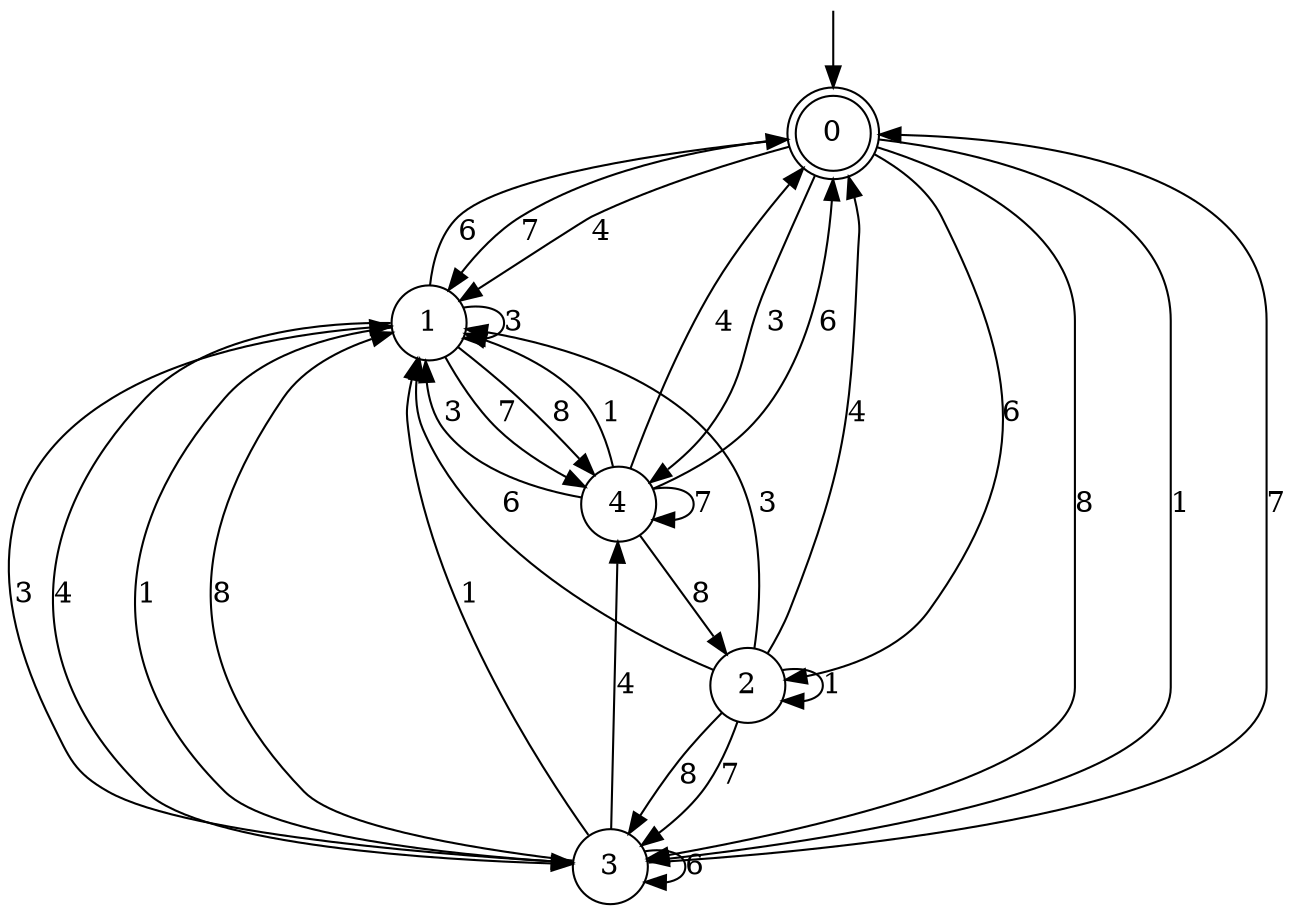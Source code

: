 digraph g {

	s0 [shape="doublecircle" label="0"];
	s1 [shape="circle" label="1"];
	s2 [shape="circle" label="2"];
	s3 [shape="circle" label="3"];
	s4 [shape="circle" label="4"];
	s0 -> s1 [label="7"];
	s0 -> s2 [label="6"];
	s0 -> s1 [label="4"];
	s0 -> s3 [label="8"];
	s0 -> s3 [label="1"];
	s0 -> s4 [label="3"];
	s1 -> s4 [label="7"];
	s1 -> s0 [label="6"];
	s1 -> s3 [label="4"];
	s1 -> s4 [label="8"];
	s1 -> s3 [label="1"];
	s1 -> s1 [label="3"];
	s2 -> s3 [label="7"];
	s2 -> s1 [label="6"];
	s2 -> s0 [label="4"];
	s2 -> s3 [label="8"];
	s2 -> s2 [label="1"];
	s2 -> s1 [label="3"];
	s3 -> s0 [label="7"];
	s3 -> s3 [label="6"];
	s3 -> s4 [label="4"];
	s3 -> s1 [label="8"];
	s3 -> s1 [label="1"];
	s3 -> s1 [label="3"];
	s4 -> s4 [label="7"];
	s4 -> s0 [label="6"];
	s4 -> s0 [label="4"];
	s4 -> s2 [label="8"];
	s4 -> s1 [label="1"];
	s4 -> s1 [label="3"];

__start0 [label="" shape="none" width="0" height="0"];
__start0 -> s0;

}

